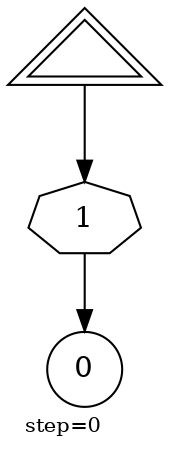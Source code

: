 digraph {
  graph  [labelloc=bottom,labeljust=left,fontsize="10",label="step=0"];
  "515" [shape=triangle,peripheries="2",label="",labelfontcolor=black,color=black];
  "520" [shape=circle,peripheries="1",label=<0>,labelfontcolor=black,color=black];
  "523" [label=<1>,peripheries="1",color=black,shape=septagon];
  "515" -> "523" [color=black];
  "523" -> "520" [color=black];
}